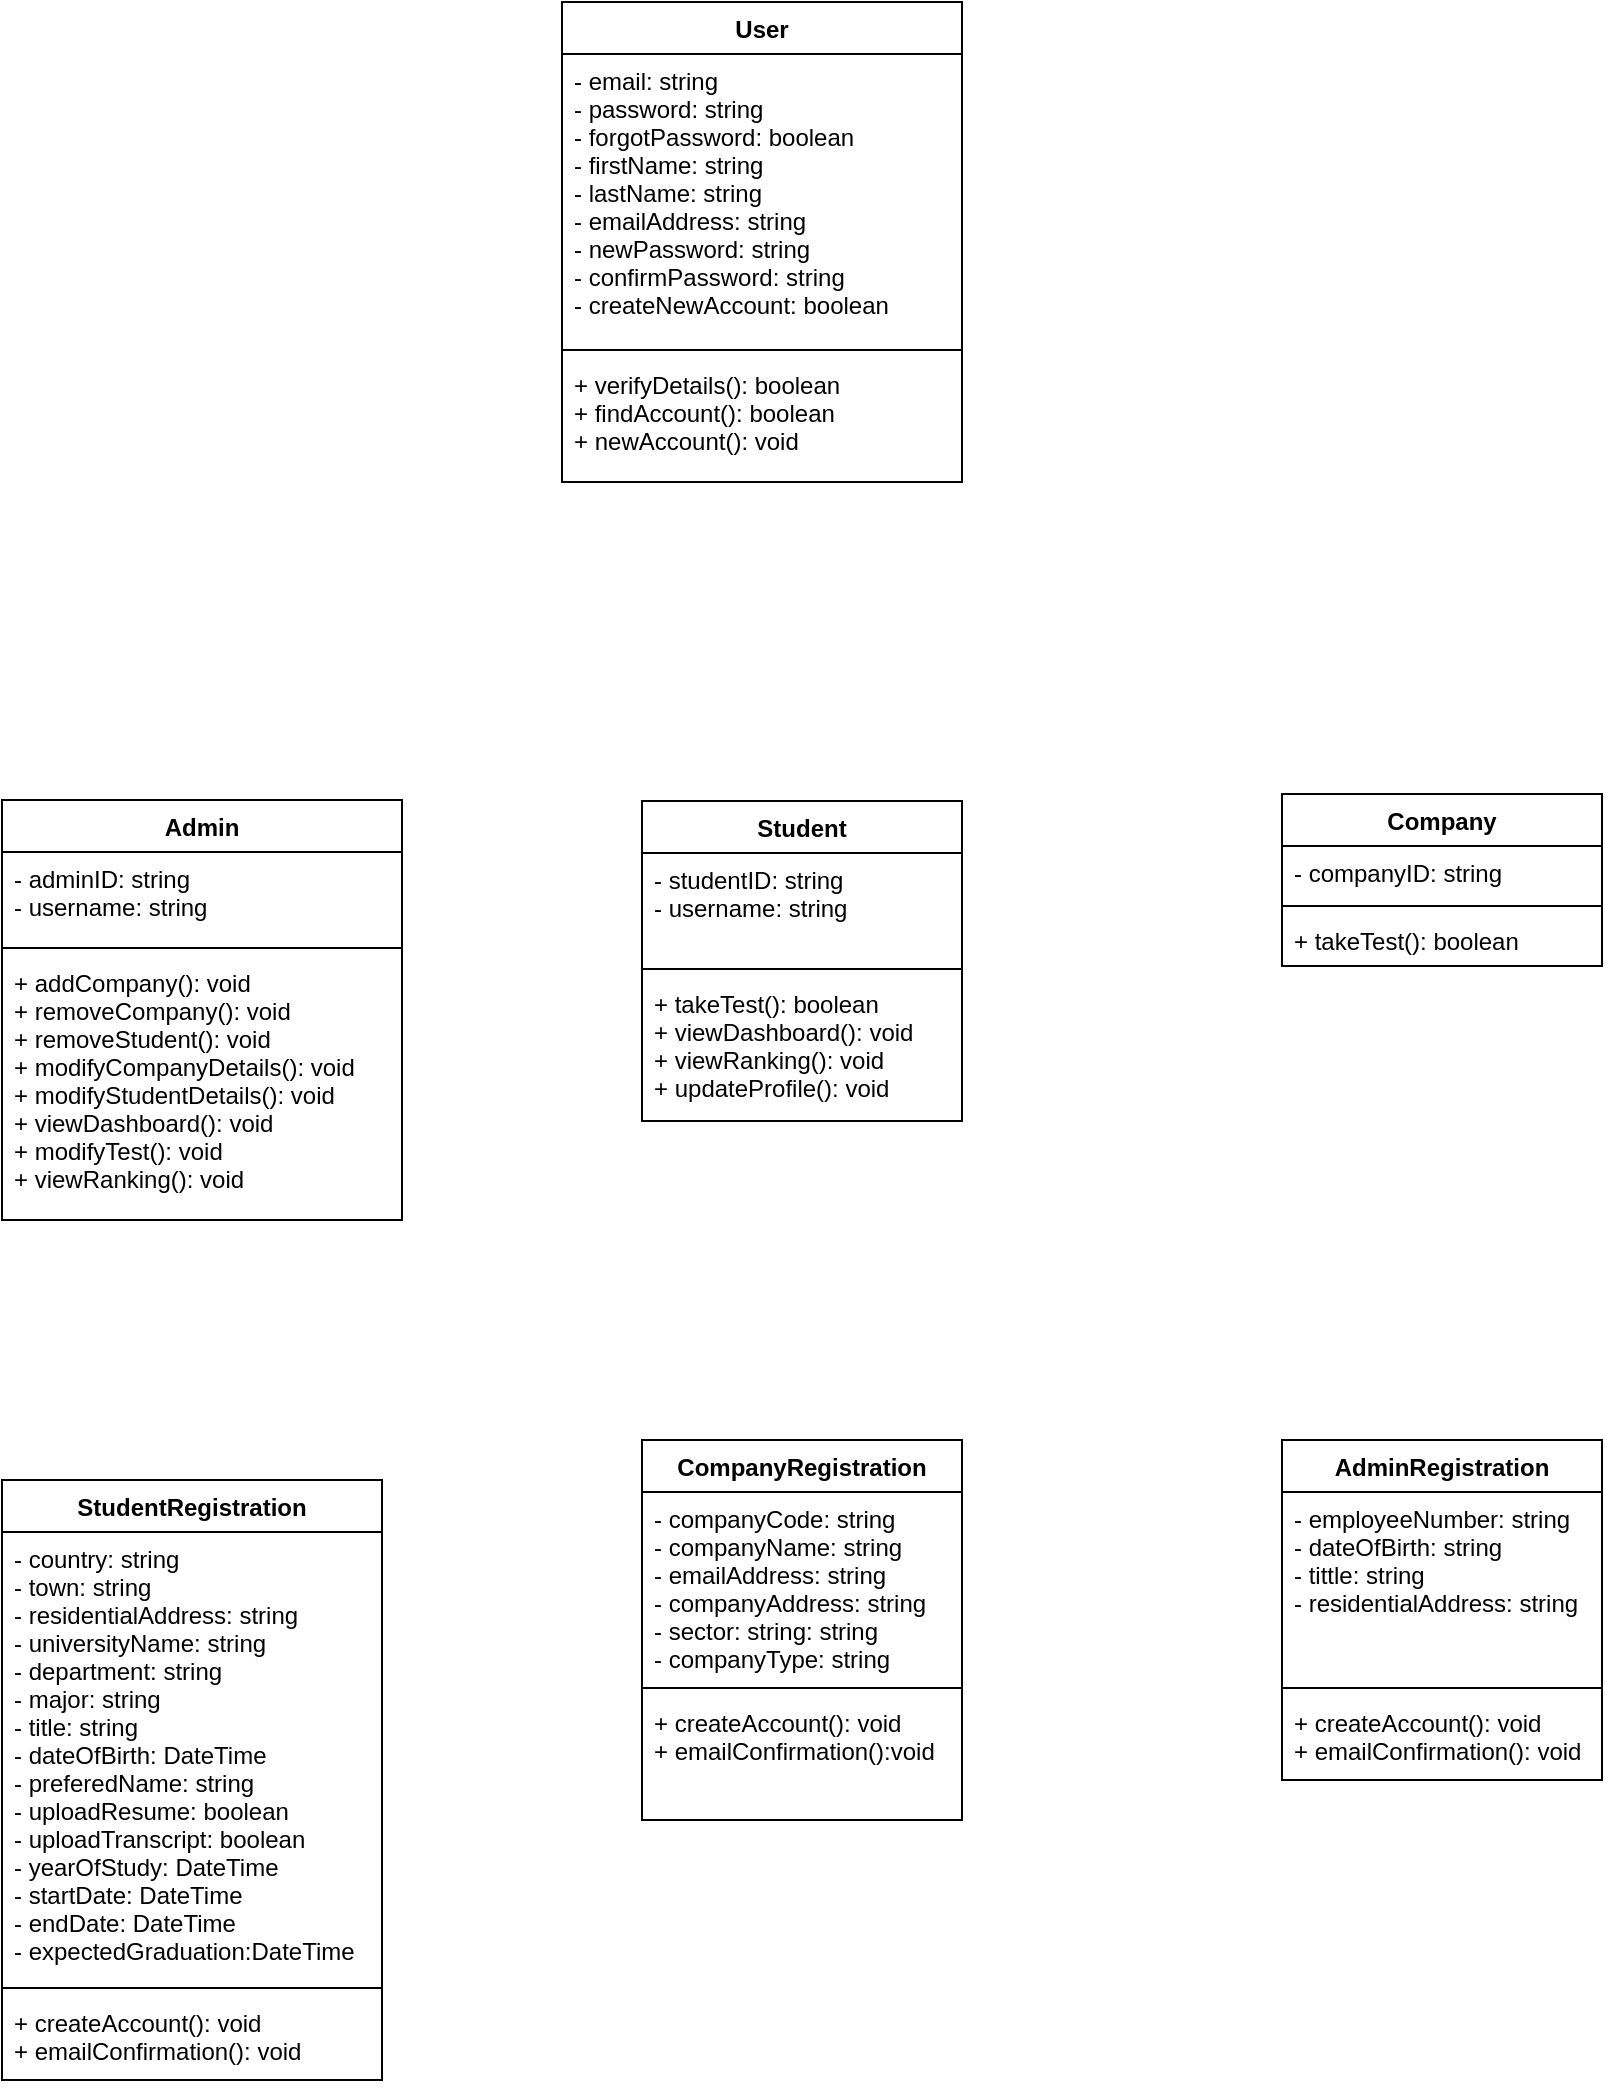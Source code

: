<mxfile version="10.5.3" type="device"><diagram id="hI2Bw9wy0XfWdSkUMuL9" name="Page-1"><mxGraphModel dx="1074" dy="613" grid="1" gridSize="10" guides="1" tooltips="1" connect="1" arrows="1" fold="1" page="1" pageScale="1" pageWidth="850" pageHeight="1100" math="0" shadow="0"><root><mxCell id="0"/><mxCell id="1" parent="0"/><mxCell id="nvfujEwHGOQgBm-rNIvX-5" value="User" style="swimlane;fontStyle=1;align=center;verticalAlign=top;childLayout=stackLayout;horizontal=1;startSize=26;horizontalStack=0;resizeParent=1;resizeParentMax=0;resizeLast=0;collapsible=1;marginBottom=0;" vertex="1" parent="1"><mxGeometry x="320" y="41" width="200" height="240" as="geometry"/></mxCell><mxCell id="nvfujEwHGOQgBm-rNIvX-6" value="- email: string&#xA;- password: string&#xA;- forgotPassword: boolean&#xA;- firstName: string&#xA;- lastName: string&#xA;- emailAddress: string&#xA;- newPassword: string&#xA;- confirmPassword: string&#xA;- createNewAccount: boolean&#xA;&#xA;&#xA;&#xA;&#xA;&#xA;&#xA;&#xA;&#xA;&#xA;" style="text;strokeColor=none;fillColor=none;align=left;verticalAlign=top;spacingLeft=4;spacingRight=4;overflow=hidden;rotatable=0;points=[[0,0.5],[1,0.5]];portConstraint=eastwest;" vertex="1" parent="nvfujEwHGOQgBm-rNIvX-5"><mxGeometry y="26" width="200" height="144" as="geometry"/></mxCell><mxCell id="nvfujEwHGOQgBm-rNIvX-7" value="" style="line;strokeWidth=1;fillColor=none;align=left;verticalAlign=middle;spacingTop=-1;spacingLeft=3;spacingRight=3;rotatable=0;labelPosition=right;points=[];portConstraint=eastwest;" vertex="1" parent="nvfujEwHGOQgBm-rNIvX-5"><mxGeometry y="170" width="200" height="8" as="geometry"/></mxCell><mxCell id="nvfujEwHGOQgBm-rNIvX-8" value="+ verifyDetails(): boolean&#xA;+ findAccount(): boolean&#xA;+ newAccount(): void&#xA;" style="text;strokeColor=none;fillColor=none;align=left;verticalAlign=top;spacingLeft=4;spacingRight=4;overflow=hidden;rotatable=0;points=[[0,0.5],[1,0.5]];portConstraint=eastwest;" vertex="1" parent="nvfujEwHGOQgBm-rNIvX-5"><mxGeometry y="178" width="200" height="62" as="geometry"/></mxCell><mxCell id="nvfujEwHGOQgBm-rNIvX-9" value="AdminRegistration" style="swimlane;fontStyle=1;align=center;verticalAlign=top;childLayout=stackLayout;horizontal=1;startSize=26;horizontalStack=0;resizeParent=1;resizeParentMax=0;resizeLast=0;collapsible=1;marginBottom=0;" vertex="1" parent="1"><mxGeometry x="680" y="760" width="160" height="170" as="geometry"/></mxCell><mxCell id="nvfujEwHGOQgBm-rNIvX-10" value="- employeeNumber: string&#xA;- dateOfBirth: string&#xA;- tittle: string&#xA;- residentialAddress: string&#xA;" style="text;strokeColor=none;fillColor=none;align=left;verticalAlign=top;spacingLeft=4;spacingRight=4;overflow=hidden;rotatable=0;points=[[0,0.5],[1,0.5]];portConstraint=eastwest;" vertex="1" parent="nvfujEwHGOQgBm-rNIvX-9"><mxGeometry y="26" width="160" height="94" as="geometry"/></mxCell><mxCell id="nvfujEwHGOQgBm-rNIvX-11" value="" style="line;strokeWidth=1;fillColor=none;align=left;verticalAlign=middle;spacingTop=-1;spacingLeft=3;spacingRight=3;rotatable=0;labelPosition=right;points=[];portConstraint=eastwest;" vertex="1" parent="nvfujEwHGOQgBm-rNIvX-9"><mxGeometry y="120" width="160" height="8" as="geometry"/></mxCell><mxCell id="nvfujEwHGOQgBm-rNIvX-12" value="+ createAccount(): void&#xA;+ emailConfirmation(): void&#xA;" style="text;strokeColor=none;fillColor=none;align=left;verticalAlign=top;spacingLeft=4;spacingRight=4;overflow=hidden;rotatable=0;points=[[0,0.5],[1,0.5]];portConstraint=eastwest;" vertex="1" parent="nvfujEwHGOQgBm-rNIvX-9"><mxGeometry y="128" width="160" height="42" as="geometry"/></mxCell><mxCell id="nvfujEwHGOQgBm-rNIvX-13" value="Admin" style="swimlane;fontStyle=1;align=center;verticalAlign=top;childLayout=stackLayout;horizontal=1;startSize=26;horizontalStack=0;resizeParent=1;resizeParentMax=0;resizeLast=0;collapsible=1;marginBottom=0;" vertex="1" parent="1"><mxGeometry x="40" y="440" width="200" height="210" as="geometry"/></mxCell><mxCell id="nvfujEwHGOQgBm-rNIvX-14" value="- adminID: string&#xA;- username: string&#xA;&#xA;" style="text;strokeColor=none;fillColor=none;align=left;verticalAlign=top;spacingLeft=4;spacingRight=4;overflow=hidden;rotatable=0;points=[[0,0.5],[1,0.5]];portConstraint=eastwest;" vertex="1" parent="nvfujEwHGOQgBm-rNIvX-13"><mxGeometry y="26" width="200" height="44" as="geometry"/></mxCell><mxCell id="nvfujEwHGOQgBm-rNIvX-15" value="" style="line;strokeWidth=1;fillColor=none;align=left;verticalAlign=middle;spacingTop=-1;spacingLeft=3;spacingRight=3;rotatable=0;labelPosition=right;points=[];portConstraint=eastwest;" vertex="1" parent="nvfujEwHGOQgBm-rNIvX-13"><mxGeometry y="70" width="200" height="8" as="geometry"/></mxCell><mxCell id="nvfujEwHGOQgBm-rNIvX-16" value="+ addCompany(): void&#xA;+ removeCompany(): void&#xA;+ removeStudent(): void&#xA;+ modifyCompanyDetails(): void&#xA;+ modifyStudentDetails(): void&#xA;+ viewDashboard(): void&#xA;+ modifyTest(): void&#xA;+ viewRanking(): void&#xA;&#xA;&#xA;" style="text;strokeColor=none;fillColor=none;align=left;verticalAlign=top;spacingLeft=4;spacingRight=4;overflow=hidden;rotatable=0;points=[[0,0.5],[1,0.5]];portConstraint=eastwest;" vertex="1" parent="nvfujEwHGOQgBm-rNIvX-13"><mxGeometry y="78" width="200" height="132" as="geometry"/></mxCell><mxCell id="nvfujEwHGOQgBm-rNIvX-17" value="StudentRegistration" style="swimlane;fontStyle=1;align=center;verticalAlign=top;childLayout=stackLayout;horizontal=1;startSize=26;horizontalStack=0;resizeParent=1;resizeParentMax=0;resizeLast=0;collapsible=1;marginBottom=0;" vertex="1" parent="1"><mxGeometry x="40" y="780" width="190" height="300" as="geometry"/></mxCell><mxCell id="nvfujEwHGOQgBm-rNIvX-18" value="- country: string&#xA;- town: string&#xA;- residentialAddress: string&#xA;- universityName: string&#xA;- department: string&#xA;- major: string&#xA;- title: string &#xA;- dateOfBirth: DateTime&#xA;- preferedName: string&#xA;- uploadResume: boolean&#xA;- uploadTranscript: boolean&#xA;- yearOfStudy: DateTime&#xA;- startDate: DateTime&#xA;- endDate: DateTime&#xA;- expectedGraduation:DateTime&#xA;&#xA;&#xA;" style="text;strokeColor=none;fillColor=none;align=left;verticalAlign=top;spacingLeft=4;spacingRight=4;overflow=hidden;rotatable=0;points=[[0,0.5],[1,0.5]];portConstraint=eastwest;" vertex="1" parent="nvfujEwHGOQgBm-rNIvX-17"><mxGeometry y="26" width="190" height="224" as="geometry"/></mxCell><mxCell id="nvfujEwHGOQgBm-rNIvX-19" value="" style="line;strokeWidth=1;fillColor=none;align=left;verticalAlign=middle;spacingTop=-1;spacingLeft=3;spacingRight=3;rotatable=0;labelPosition=right;points=[];portConstraint=eastwest;" vertex="1" parent="nvfujEwHGOQgBm-rNIvX-17"><mxGeometry y="250" width="190" height="8" as="geometry"/></mxCell><mxCell id="nvfujEwHGOQgBm-rNIvX-20" value="+ createAccount(): void&#xA;+ emailConfirmation(): void&#xA;" style="text;strokeColor=none;fillColor=none;align=left;verticalAlign=top;spacingLeft=4;spacingRight=4;overflow=hidden;rotatable=0;points=[[0,0.5],[1,0.5]];portConstraint=eastwest;" vertex="1" parent="nvfujEwHGOQgBm-rNIvX-17"><mxGeometry y="258" width="190" height="42" as="geometry"/></mxCell><mxCell id="nvfujEwHGOQgBm-rNIvX-21" value="Company" style="swimlane;fontStyle=1;align=center;verticalAlign=top;childLayout=stackLayout;horizontal=1;startSize=26;horizontalStack=0;resizeParent=1;resizeParentMax=0;resizeLast=0;collapsible=1;marginBottom=0;" vertex="1" parent="1"><mxGeometry x="680" y="437" width="160" height="86" as="geometry"/></mxCell><mxCell id="nvfujEwHGOQgBm-rNIvX-22" value="- companyID: string" style="text;strokeColor=none;fillColor=none;align=left;verticalAlign=top;spacingLeft=4;spacingRight=4;overflow=hidden;rotatable=0;points=[[0,0.5],[1,0.5]];portConstraint=eastwest;" vertex="1" parent="nvfujEwHGOQgBm-rNIvX-21"><mxGeometry y="26" width="160" height="26" as="geometry"/></mxCell><mxCell id="nvfujEwHGOQgBm-rNIvX-23" value="" style="line;strokeWidth=1;fillColor=none;align=left;verticalAlign=middle;spacingTop=-1;spacingLeft=3;spacingRight=3;rotatable=0;labelPosition=right;points=[];portConstraint=eastwest;" vertex="1" parent="nvfujEwHGOQgBm-rNIvX-21"><mxGeometry y="52" width="160" height="8" as="geometry"/></mxCell><mxCell id="nvfujEwHGOQgBm-rNIvX-24" value="+ takeTest(): boolean" style="text;strokeColor=none;fillColor=none;align=left;verticalAlign=top;spacingLeft=4;spacingRight=4;overflow=hidden;rotatable=0;points=[[0,0.5],[1,0.5]];portConstraint=eastwest;" vertex="1" parent="nvfujEwHGOQgBm-rNIvX-21"><mxGeometry y="60" width="160" height="26" as="geometry"/></mxCell><mxCell id="nvfujEwHGOQgBm-rNIvX-29" value="Student" style="swimlane;fontStyle=1;align=center;verticalAlign=top;childLayout=stackLayout;horizontal=1;startSize=26;horizontalStack=0;resizeParent=1;resizeParentMax=0;resizeLast=0;collapsible=1;marginBottom=0;" vertex="1" parent="1"><mxGeometry x="360" y="440.5" width="160" height="160" as="geometry"/></mxCell><mxCell id="nvfujEwHGOQgBm-rNIvX-30" value="- studentID: string&#xA;- username: string&#xA;" style="text;strokeColor=none;fillColor=none;align=left;verticalAlign=top;spacingLeft=4;spacingRight=4;overflow=hidden;rotatable=0;points=[[0,0.5],[1,0.5]];portConstraint=eastwest;" vertex="1" parent="nvfujEwHGOQgBm-rNIvX-29"><mxGeometry y="26" width="160" height="54" as="geometry"/></mxCell><mxCell id="nvfujEwHGOQgBm-rNIvX-31" value="" style="line;strokeWidth=1;fillColor=none;align=left;verticalAlign=middle;spacingTop=-1;spacingLeft=3;spacingRight=3;rotatable=0;labelPosition=right;points=[];portConstraint=eastwest;" vertex="1" parent="nvfujEwHGOQgBm-rNIvX-29"><mxGeometry y="80" width="160" height="8" as="geometry"/></mxCell><mxCell id="nvfujEwHGOQgBm-rNIvX-32" value="+ takeTest(): boolean&#xA;+ viewDashboard(): void&#xA;+ viewRanking(): void&#xA;+ updateProfile(): void&#xA;&#xA;&#xA;" style="text;strokeColor=none;fillColor=none;align=left;verticalAlign=top;spacingLeft=4;spacingRight=4;overflow=hidden;rotatable=0;points=[[0,0.5],[1,0.5]];portConstraint=eastwest;" vertex="1" parent="nvfujEwHGOQgBm-rNIvX-29"><mxGeometry y="88" width="160" height="72" as="geometry"/></mxCell><mxCell id="nvfujEwHGOQgBm-rNIvX-33" value="CompanyRegistration" style="swimlane;fontStyle=1;align=center;verticalAlign=top;childLayout=stackLayout;horizontal=1;startSize=26;horizontalStack=0;resizeParent=1;resizeParentMax=0;resizeLast=0;collapsible=1;marginBottom=0;" vertex="1" parent="1"><mxGeometry x="360" y="760" width="160" height="190" as="geometry"/></mxCell><mxCell id="nvfujEwHGOQgBm-rNIvX-34" value="- companyCode: string&#xA;- companyName: string&#xA;- emailAddress: string&#xA;- companyAddress: string&#xA;- sector: string: string&#xA;- companyType: string&#xA;&#xA;&#xA;" style="text;strokeColor=none;fillColor=none;align=left;verticalAlign=top;spacingLeft=4;spacingRight=4;overflow=hidden;rotatable=0;points=[[0,0.5],[1,0.5]];portConstraint=eastwest;" vertex="1" parent="nvfujEwHGOQgBm-rNIvX-33"><mxGeometry y="26" width="160" height="94" as="geometry"/></mxCell><mxCell id="nvfujEwHGOQgBm-rNIvX-35" value="" style="line;strokeWidth=1;fillColor=none;align=left;verticalAlign=middle;spacingTop=-1;spacingLeft=3;spacingRight=3;rotatable=0;labelPosition=right;points=[];portConstraint=eastwest;" vertex="1" parent="nvfujEwHGOQgBm-rNIvX-33"><mxGeometry y="120" width="160" height="8" as="geometry"/></mxCell><mxCell id="nvfujEwHGOQgBm-rNIvX-36" value="+ createAccount(): void&#xA;+ emailConfirmation():void&#xA;" style="text;strokeColor=none;fillColor=none;align=left;verticalAlign=top;spacingLeft=4;spacingRight=4;overflow=hidden;rotatable=0;points=[[0,0.5],[1,0.5]];portConstraint=eastwest;" vertex="1" parent="nvfujEwHGOQgBm-rNIvX-33"><mxGeometry y="128" width="160" height="62" as="geometry"/></mxCell></root></mxGraphModel></diagram></mxfile>